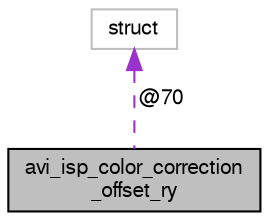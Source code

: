 digraph "avi_isp_color_correction_offset_ry"
{
  edge [fontname="FreeSans",fontsize="10",labelfontname="FreeSans",labelfontsize="10"];
  node [fontname="FreeSans",fontsize="10",shape=record];
  Node1 [label="avi_isp_color_correction\l_offset_ry",height=0.2,width=0.4,color="black", fillcolor="grey75", style="filled", fontcolor="black"];
  Node2 -> Node1 [dir="back",color="darkorchid3",fontsize="10",style="dashed",label=" @70" ,fontname="FreeSans"];
  Node2 [label="struct",height=0.2,width=0.4,color="grey75", fillcolor="white", style="filled"];
}
